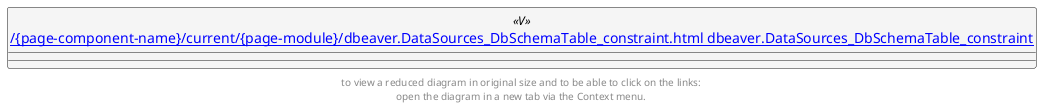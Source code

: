 @startuml
left to right direction
'top to bottom direction
hide circle
'avoide "." issues:
set namespaceSeparator none


skinparam class {
  BackgroundColor White
  BackgroundColor<<FN>> Yellow
  BackgroundColor<<FS>> Yellow
  BackgroundColor<<FT>> LightGray
  BackgroundColor<<IF>> Yellow
  BackgroundColor<<IS>> Yellow
  BackgroundColor<<P>> Aqua
  BackgroundColor<<PC>> Aqua
  BackgroundColor<<SN>> Yellow
  BackgroundColor<<SO>> SlateBlue
  BackgroundColor<<TF>> LightGray
  BackgroundColor<<TR>> Tomato
  BackgroundColor<<U>> White
  BackgroundColor<<V>> WhiteSmoke
  BackgroundColor<<X>> Aqua
}


entity "[[{site-url}/{page-component-name}/current/{page-module}/dbeaver.DataSources_DbSchemaTable_constraint.html dbeaver.DataSources_DbSchemaTable_constraint]]" as dbeaver.DataSources_DbSchemaTable_constraint << V >> {

}


footer
to view a reduced diagram in original size and to be able to click on the links:
open the diagram in a new tab via the Context menu.
end footer

@enduml

